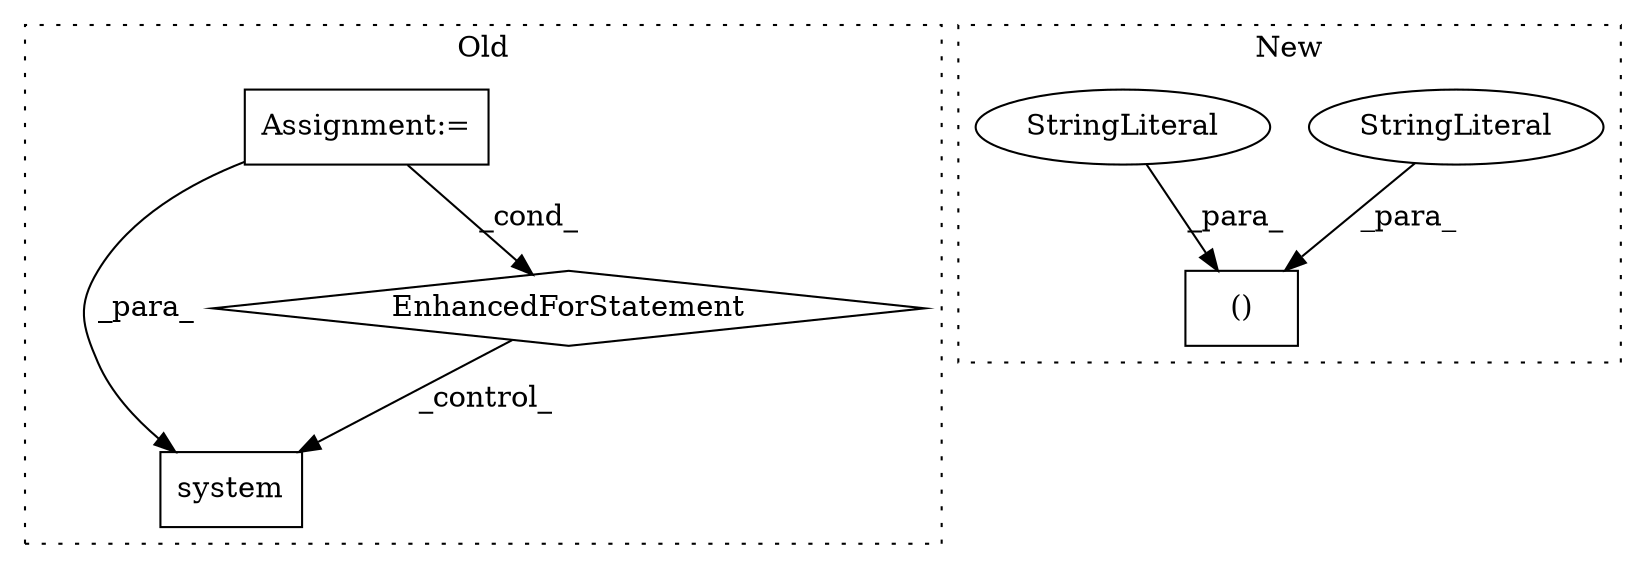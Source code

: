 digraph G {
subgraph cluster0 {
1 [label="system" a="32" s="44425,44435" l="7,1" shape="box"];
5 [label="EnhancedForStatement" a="70" s="44342,44412" l="53,2" shape="diamond"];
6 [label="Assignment:=" a="7" s="44026" l="1" shape="box"];
label = "Old";
style="dotted";
}
subgraph cluster1 {
2 [label="()" a="106" s="44398" l="89" shape="box"];
3 [label="StringLiteral" a="45" s="44442" l="16" shape="ellipse"];
4 [label="StringLiteral" a="45" s="44471" l="16" shape="ellipse"];
label = "New";
style="dotted";
}
3 -> 2 [label="_para_"];
4 -> 2 [label="_para_"];
5 -> 1 [label="_control_"];
6 -> 5 [label="_cond_"];
6 -> 1 [label="_para_"];
}